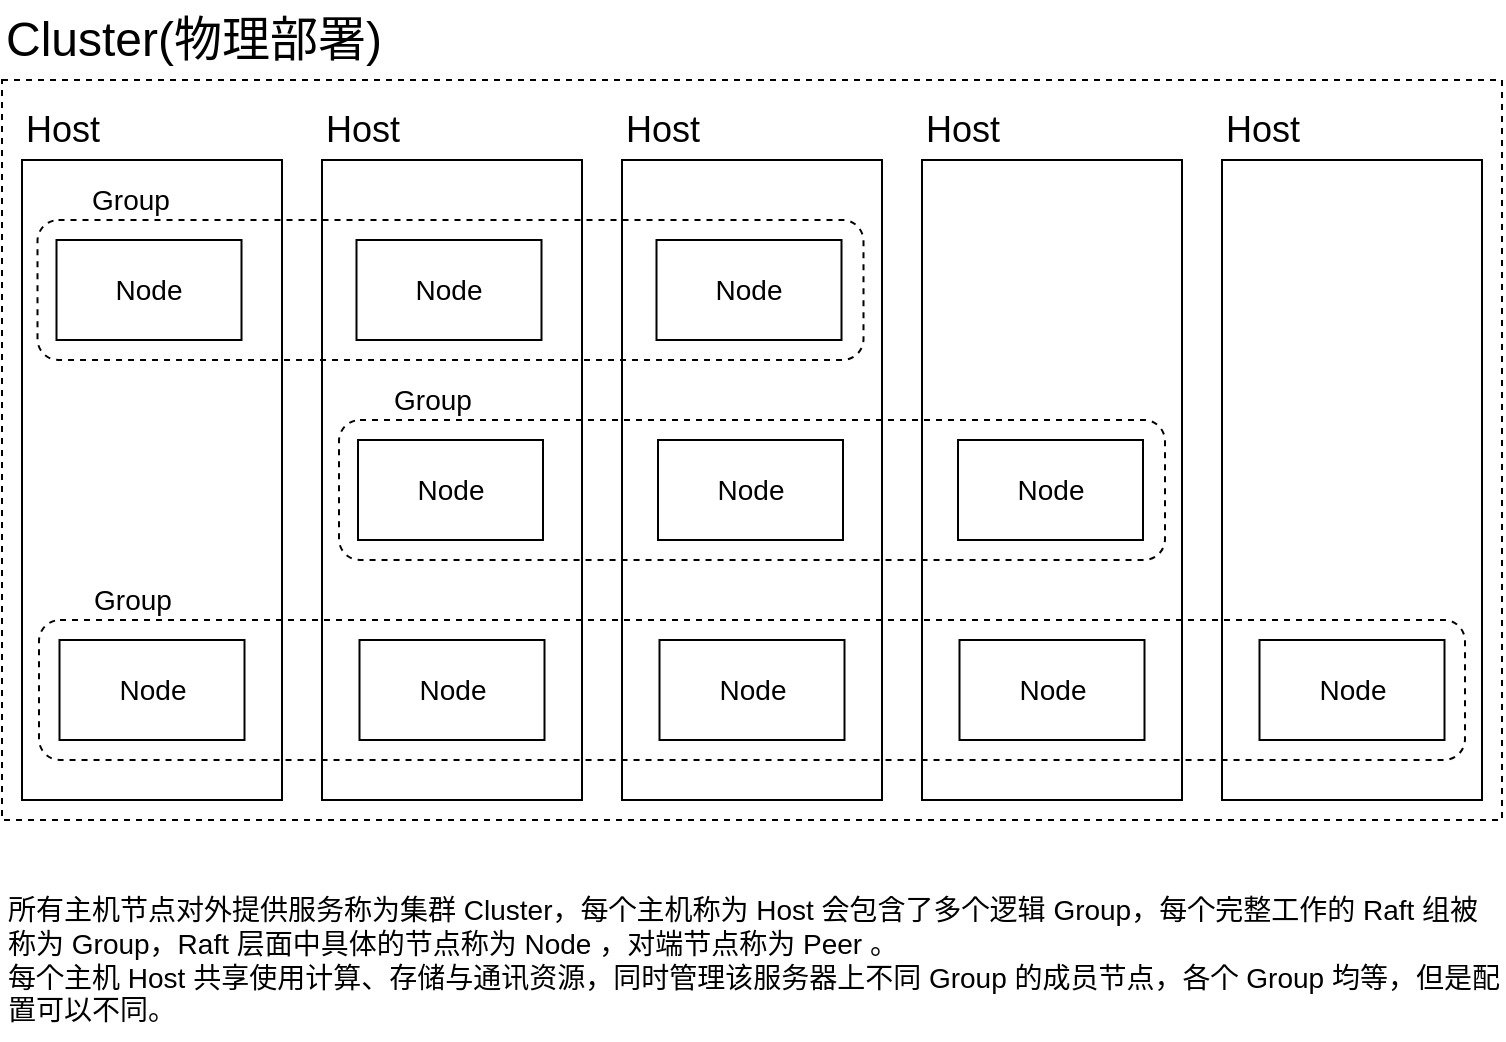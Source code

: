<mxfile version="20.0.1" type="github" pages="5">
  <diagram id="5qoGpnMo-Jeng1as0yXn" name="整体架构">
    <mxGraphModel dx="1662" dy="706" grid="1" gridSize="10" guides="1" tooltips="1" connect="1" arrows="1" fold="1" page="1" pageScale="1" pageWidth="827" pageHeight="1169" math="0" shadow="0">
      <root>
        <mxCell id="0" />
        <mxCell id="1" parent="0" />
        <mxCell id="Jw2Sy59pS4DCEbwitE5X-1" value="" style="rounded=0;whiteSpace=wrap;html=1;dashed=1;fillColor=none;" parent="1" vertex="1">
          <mxGeometry x="40" y="70" width="750" height="370" as="geometry" />
        </mxCell>
        <mxCell id="Jw2Sy59pS4DCEbwitE5X-2" value="&lt;font style=&quot;font-size: 24px;&quot;&gt;Cluster(物理部署)&lt;/font&gt;" style="text;html=1;strokeColor=none;fillColor=none;align=left;verticalAlign=middle;whiteSpace=wrap;rounded=0;" parent="1" vertex="1">
          <mxGeometry x="40" y="30" width="751" height="40" as="geometry" />
        </mxCell>
        <mxCell id="Jw2Sy59pS4DCEbwitE5X-3" value="" style="rounded=0;whiteSpace=wrap;html=1;fontSize=24;fillColor=default;" parent="1" vertex="1">
          <mxGeometry x="50" y="110" width="130" height="320" as="geometry" />
        </mxCell>
        <mxCell id="Jw2Sy59pS4DCEbwitE5X-5" value="&lt;font style=&quot;font-size: 18px;&quot;&gt;Host&lt;/font&gt;" style="text;html=1;strokeColor=none;fillColor=none;align=left;verticalAlign=middle;whiteSpace=wrap;rounded=0;" parent="1" vertex="1">
          <mxGeometry x="50" y="80" width="130" height="30" as="geometry" />
        </mxCell>
        <mxCell id="Jw2Sy59pS4DCEbwitE5X-7" value="" style="rounded=0;whiteSpace=wrap;html=1;fontSize=24;fillColor=default;" parent="1" vertex="1">
          <mxGeometry x="200" y="110" width="130" height="320" as="geometry" />
        </mxCell>
        <mxCell id="Jw2Sy59pS4DCEbwitE5X-9" value="&lt;font style=&quot;font-size: 18px;&quot;&gt;Host&lt;/font&gt;" style="text;html=1;strokeColor=none;fillColor=none;align=left;verticalAlign=middle;whiteSpace=wrap;rounded=0;" parent="1" vertex="1">
          <mxGeometry x="200" y="80" width="130" height="30" as="geometry" />
        </mxCell>
        <mxCell id="Jw2Sy59pS4DCEbwitE5X-11" value="" style="rounded=0;whiteSpace=wrap;html=1;fontSize=24;fillColor=default;" parent="1" vertex="1">
          <mxGeometry x="350" y="110" width="130" height="320" as="geometry" />
        </mxCell>
        <mxCell id="Jw2Sy59pS4DCEbwitE5X-13" value="&lt;font style=&quot;font-size: 18px;&quot;&gt;Host&lt;/font&gt;" style="text;html=1;strokeColor=none;fillColor=none;align=left;verticalAlign=middle;whiteSpace=wrap;rounded=0;" parent="1" vertex="1">
          <mxGeometry x="350" y="80" width="130" height="30" as="geometry" />
        </mxCell>
        <mxCell id="Jw2Sy59pS4DCEbwitE5X-15" value="" style="rounded=0;whiteSpace=wrap;html=1;fontSize=24;fillColor=default;" parent="1" vertex="1">
          <mxGeometry x="500" y="110" width="130" height="320" as="geometry" />
        </mxCell>
        <mxCell id="Jw2Sy59pS4DCEbwitE5X-17" value="&lt;font style=&quot;font-size: 18px;&quot;&gt;Host&lt;/font&gt;" style="text;html=1;strokeColor=none;fillColor=none;align=left;verticalAlign=middle;whiteSpace=wrap;rounded=0;" parent="1" vertex="1">
          <mxGeometry x="500" y="80" width="130" height="30" as="geometry" />
        </mxCell>
        <mxCell id="Jw2Sy59pS4DCEbwitE5X-19" value="" style="rounded=0;whiteSpace=wrap;html=1;fontSize=24;fillColor=default;" parent="1" vertex="1">
          <mxGeometry x="650" y="110" width="130" height="320" as="geometry" />
        </mxCell>
        <mxCell id="Jw2Sy59pS4DCEbwitE5X-21" value="&lt;font style=&quot;font-size: 18px;&quot;&gt;Host&lt;/font&gt;" style="text;html=1;strokeColor=none;fillColor=none;align=left;verticalAlign=middle;whiteSpace=wrap;rounded=0;" parent="1" vertex="1">
          <mxGeometry x="650" y="80" width="130" height="30" as="geometry" />
        </mxCell>
        <mxCell id="Jw2Sy59pS4DCEbwitE5X-43" value="" style="rounded=1;whiteSpace=wrap;html=1;fontSize=14;fillColor=none;dashed=1;strokeWidth=1;" parent="1" vertex="1">
          <mxGeometry x="57.75" y="140" width="413" height="70" as="geometry" />
        </mxCell>
        <mxCell id="Jw2Sy59pS4DCEbwitE5X-44" value="" style="rounded=0;whiteSpace=wrap;html=1;fontSize=24;fillColor=default;" parent="1" vertex="1">
          <mxGeometry x="67.25" y="150" width="92.5" height="50" as="geometry" />
        </mxCell>
        <mxCell id="Jw2Sy59pS4DCEbwitE5X-45" value="&lt;font style=&quot;font-size: 14px;&quot;&gt;Node&lt;/font&gt;" style="text;html=1;strokeColor=none;fillColor=none;align=center;verticalAlign=middle;whiteSpace=wrap;rounded=0;" parent="1" vertex="1">
          <mxGeometry x="67.25" y="165" width="92.5" height="20" as="geometry" />
        </mxCell>
        <mxCell id="Jw2Sy59pS4DCEbwitE5X-46" value="" style="rounded=0;whiteSpace=wrap;html=1;fontSize=24;fillColor=default;" parent="1" vertex="1">
          <mxGeometry x="217.25" y="150" width="92.5" height="50" as="geometry" />
        </mxCell>
        <mxCell id="Jw2Sy59pS4DCEbwitE5X-47" value="&lt;font style=&quot;font-size: 14px;&quot;&gt;Node&lt;/font&gt;" style="text;html=1;strokeColor=none;fillColor=none;align=center;verticalAlign=middle;whiteSpace=wrap;rounded=0;" parent="1" vertex="1">
          <mxGeometry x="217.25" y="165" width="92.5" height="20" as="geometry" />
        </mxCell>
        <mxCell id="Jw2Sy59pS4DCEbwitE5X-48" value="" style="rounded=0;whiteSpace=wrap;html=1;fontSize=24;fillColor=default;" parent="1" vertex="1">
          <mxGeometry x="367.25" y="150" width="92.5" height="50" as="geometry" />
        </mxCell>
        <mxCell id="Jw2Sy59pS4DCEbwitE5X-49" value="&lt;font style=&quot;font-size: 14px;&quot;&gt;Node&lt;/font&gt;" style="text;html=1;strokeColor=none;fillColor=none;align=center;verticalAlign=middle;whiteSpace=wrap;rounded=0;" parent="1" vertex="1">
          <mxGeometry x="367.25" y="165" width="92.5" height="20" as="geometry" />
        </mxCell>
        <mxCell id="Jw2Sy59pS4DCEbwitE5X-50" value="&lt;font style=&quot;font-size: 14px;&quot;&gt;Group&lt;/font&gt;" style="text;html=1;strokeColor=none;fillColor=none;align=center;verticalAlign=middle;whiteSpace=wrap;rounded=0;" parent="1" vertex="1">
          <mxGeometry x="57.75" y="120" width="92.5" height="20" as="geometry" />
        </mxCell>
        <mxCell id="Jw2Sy59pS4DCEbwitE5X-61" value="" style="rounded=1;whiteSpace=wrap;html=1;fontSize=14;fillColor=none;dashed=1;strokeWidth=1;" parent="1" vertex="1">
          <mxGeometry x="208.5" y="240" width="413" height="70" as="geometry" />
        </mxCell>
        <mxCell id="Jw2Sy59pS4DCEbwitE5X-62" value="" style="rounded=0;whiteSpace=wrap;html=1;fontSize=24;fillColor=default;" parent="1" vertex="1">
          <mxGeometry x="218" y="250" width="92.5" height="50" as="geometry" />
        </mxCell>
        <mxCell id="Jw2Sy59pS4DCEbwitE5X-63" value="&lt;font style=&quot;font-size: 14px;&quot;&gt;Node&lt;/font&gt;" style="text;html=1;strokeColor=none;fillColor=none;align=center;verticalAlign=middle;whiteSpace=wrap;rounded=0;" parent="1" vertex="1">
          <mxGeometry x="218" y="265" width="92.5" height="20" as="geometry" />
        </mxCell>
        <mxCell id="Jw2Sy59pS4DCEbwitE5X-64" value="" style="rounded=0;whiteSpace=wrap;html=1;fontSize=24;fillColor=default;" parent="1" vertex="1">
          <mxGeometry x="368" y="250" width="92.5" height="50" as="geometry" />
        </mxCell>
        <mxCell id="Jw2Sy59pS4DCEbwitE5X-65" value="&lt;font style=&quot;font-size: 14px;&quot;&gt;Node&lt;/font&gt;" style="text;html=1;strokeColor=none;fillColor=none;align=center;verticalAlign=middle;whiteSpace=wrap;rounded=0;" parent="1" vertex="1">
          <mxGeometry x="368" y="265" width="92.5" height="20" as="geometry" />
        </mxCell>
        <mxCell id="Jw2Sy59pS4DCEbwitE5X-66" value="" style="rounded=0;whiteSpace=wrap;html=1;fontSize=24;fillColor=default;" parent="1" vertex="1">
          <mxGeometry x="518" y="250" width="92.5" height="50" as="geometry" />
        </mxCell>
        <mxCell id="Jw2Sy59pS4DCEbwitE5X-67" value="&lt;font style=&quot;font-size: 14px;&quot;&gt;Node&lt;/font&gt;" style="text;html=1;strokeColor=none;fillColor=none;align=center;verticalAlign=middle;whiteSpace=wrap;rounded=0;" parent="1" vertex="1">
          <mxGeometry x="518" y="265" width="92.5" height="20" as="geometry" />
        </mxCell>
        <mxCell id="Jw2Sy59pS4DCEbwitE5X-68" value="&lt;font style=&quot;font-size: 14px;&quot;&gt;Group&lt;/font&gt;" style="text;html=1;strokeColor=none;fillColor=none;align=center;verticalAlign=middle;whiteSpace=wrap;rounded=0;" parent="1" vertex="1">
          <mxGeometry x="208.5" y="220" width="92.5" height="20" as="geometry" />
        </mxCell>
        <mxCell id="Jw2Sy59pS4DCEbwitE5X-69" value="" style="rounded=1;whiteSpace=wrap;html=1;fontSize=14;fillColor=none;dashed=1;strokeWidth=1;" parent="1" vertex="1">
          <mxGeometry x="58.5" y="340" width="713" height="70" as="geometry" />
        </mxCell>
        <mxCell id="Jw2Sy59pS4DCEbwitE5X-70" value="" style="rounded=0;whiteSpace=wrap;html=1;fontSize=24;fillColor=default;" parent="1" vertex="1">
          <mxGeometry x="68.75" y="350" width="92.5" height="50" as="geometry" />
        </mxCell>
        <mxCell id="Jw2Sy59pS4DCEbwitE5X-71" value="&lt;font style=&quot;font-size: 14px;&quot;&gt;Node&lt;/font&gt;" style="text;html=1;strokeColor=none;fillColor=none;align=center;verticalAlign=middle;whiteSpace=wrap;rounded=0;" parent="1" vertex="1">
          <mxGeometry x="68.75" y="365" width="92.5" height="20" as="geometry" />
        </mxCell>
        <mxCell id="Jw2Sy59pS4DCEbwitE5X-72" value="" style="rounded=0;whiteSpace=wrap;html=1;fontSize=24;fillColor=default;" parent="1" vertex="1">
          <mxGeometry x="218.75" y="350" width="92.5" height="50" as="geometry" />
        </mxCell>
        <mxCell id="Jw2Sy59pS4DCEbwitE5X-73" value="&lt;font style=&quot;font-size: 14px;&quot;&gt;Node&lt;/font&gt;" style="text;html=1;strokeColor=none;fillColor=none;align=center;verticalAlign=middle;whiteSpace=wrap;rounded=0;" parent="1" vertex="1">
          <mxGeometry x="218.75" y="365" width="92.5" height="20" as="geometry" />
        </mxCell>
        <mxCell id="Jw2Sy59pS4DCEbwitE5X-74" value="" style="rounded=0;whiteSpace=wrap;html=1;fontSize=24;fillColor=default;" parent="1" vertex="1">
          <mxGeometry x="368.75" y="350" width="92.5" height="50" as="geometry" />
        </mxCell>
        <mxCell id="Jw2Sy59pS4DCEbwitE5X-75" value="&lt;font style=&quot;font-size: 14px;&quot;&gt;Node&lt;/font&gt;" style="text;html=1;strokeColor=none;fillColor=none;align=center;verticalAlign=middle;whiteSpace=wrap;rounded=0;" parent="1" vertex="1">
          <mxGeometry x="368.75" y="365" width="92.5" height="20" as="geometry" />
        </mxCell>
        <mxCell id="Jw2Sy59pS4DCEbwitE5X-76" value="" style="rounded=0;whiteSpace=wrap;html=1;fontSize=24;fillColor=default;" parent="1" vertex="1">
          <mxGeometry x="518.75" y="350" width="92.5" height="50" as="geometry" />
        </mxCell>
        <mxCell id="Jw2Sy59pS4DCEbwitE5X-77" value="&lt;font style=&quot;font-size: 14px;&quot;&gt;Node&lt;/font&gt;" style="text;html=1;strokeColor=none;fillColor=none;align=center;verticalAlign=middle;whiteSpace=wrap;rounded=0;" parent="1" vertex="1">
          <mxGeometry x="518.75" y="365" width="92.5" height="20" as="geometry" />
        </mxCell>
        <mxCell id="Jw2Sy59pS4DCEbwitE5X-78" value="" style="rounded=0;whiteSpace=wrap;html=1;fontSize=24;fillColor=default;" parent="1" vertex="1">
          <mxGeometry x="668.75" y="350" width="92.5" height="50" as="geometry" />
        </mxCell>
        <mxCell id="Jw2Sy59pS4DCEbwitE5X-79" value="&lt;font style=&quot;font-size: 14px;&quot;&gt;Node&lt;/font&gt;" style="text;html=1;strokeColor=none;fillColor=none;align=center;verticalAlign=middle;whiteSpace=wrap;rounded=0;" parent="1" vertex="1">
          <mxGeometry x="668.75" y="365" width="92.5" height="20" as="geometry" />
        </mxCell>
        <mxCell id="Jw2Sy59pS4DCEbwitE5X-80" value="&lt;font style=&quot;font-size: 14px;&quot;&gt;Group&lt;/font&gt;" style="text;html=1;strokeColor=none;fillColor=none;align=center;verticalAlign=middle;whiteSpace=wrap;rounded=0;" parent="1" vertex="1">
          <mxGeometry x="58.5" y="320" width="92.5" height="20" as="geometry" />
        </mxCell>
        <mxCell id="Jw2Sy59pS4DCEbwitE5X-81" value="所有主机节点对外提供服务称为集群 Cluster，每个主机称为 Host 会包含了多个逻辑 Group，每个完整工作的 Raft 组被称为 Group，Raft 层面中具体的节点称为 Node ，对端节点称为 Peer 。&lt;br&gt;每个主机 Host 共享使用计算、存储与通讯资源，同时管理该服务器上不同 Group 的成员节点，各个 Group 均等，但是配置可以不同。" style="text;whiteSpace=wrap;html=1;fontSize=14;" parent="1" vertex="1">
          <mxGeometry x="41" y="470" width="750" height="80" as="geometry" />
        </mxCell>
      </root>
    </mxGraphModel>
  </diagram>
  <diagram id="M-wxSQn0DAv_l3phROmq" name="节点选主">
    <mxGraphModel dx="1662" dy="1875" grid="1" gridSize="10" guides="1" tooltips="1" connect="1" arrows="1" fold="1" page="1" pageScale="1" pageWidth="827" pageHeight="1169" math="0" shadow="0">
      <root>
        <mxCell id="0" />
        <mxCell id="1" parent="0" />
        <mxCell id="NDhGHEmvX8TWL7kZNth--1" value="&lt;i style=&quot;&quot;&gt;Follower&lt;/i&gt;" style="rounded=1;whiteSpace=wrap;html=1;fontSize=24;strokeWidth=1;fillColor=#d5e8d4;arcSize=50;strokeColor=#82b366;" parent="1" vertex="1">
          <mxGeometry x="159" y="-1060" width="140" height="50" as="geometry" />
        </mxCell>
        <mxCell id="NDhGHEmvX8TWL7kZNth--2" value="&lt;i style=&quot;&quot;&gt;Candidate&lt;/i&gt;" style="rounded=1;whiteSpace=wrap;html=1;fontSize=24;strokeWidth=1;fillColor=#d5e8d4;arcSize=50;strokeColor=#82b366;" parent="1" vertex="1">
          <mxGeometry x="389" y="-1060" width="140" height="50" as="geometry" />
        </mxCell>
        <mxCell id="NDhGHEmvX8TWL7kZNth--3" value="&lt;i style=&quot;&quot;&gt;Leader&lt;/i&gt;" style="rounded=1;whiteSpace=wrap;html=1;fontSize=24;strokeWidth=1;fillColor=#d5e8d4;arcSize=50;strokeColor=#82b366;" parent="1" vertex="1">
          <mxGeometry x="619" y="-1060" width="140" height="50" as="geometry" />
        </mxCell>
        <mxCell id="NDhGHEmvX8TWL7kZNth--4" value="" style="endArrow=classic;html=1;fontSize=24;edgeStyle=orthogonalEdgeStyle;shadow=0;curved=1;entryX=0;entryY=0.5;entryDx=0;entryDy=0;" parent="1" target="NDhGHEmvX8TWL7kZNth--1" edge="1">
          <mxGeometry width="50" height="50" relative="1" as="geometry">
            <mxPoint x="109" y="-1090" as="sourcePoint" />
            <mxPoint x="149" y="-1040" as="targetPoint" />
            <Array as="points">
              <mxPoint x="109" y="-1090" />
              <mxPoint x="109" y="-1035" />
            </Array>
          </mxGeometry>
        </mxCell>
        <mxCell id="NDhGHEmvX8TWL7kZNth--10" style="edgeStyle=orthogonalEdgeStyle;curved=1;orthogonalLoop=1;jettySize=auto;html=1;shadow=0;fontSize=18;exitX=0.75;exitY=0;exitDx=0;exitDy=0;entryX=0.25;entryY=0;entryDx=0;entryDy=0;" parent="1" source="NDhGHEmvX8TWL7kZNth--1" target="NDhGHEmvX8TWL7kZNth--2" edge="1">
          <mxGeometry relative="1" as="geometry">
            <mxPoint x="349.0" y="-1120" as="targetPoint" />
            <Array as="points">
              <mxPoint x="264" y="-1090" />
              <mxPoint x="424" y="-1090" />
            </Array>
          </mxGeometry>
        </mxCell>
        <mxCell id="NDhGHEmvX8TWL7kZNth--8" value="starts up" style="text;html=1;strokeColor=none;fillColor=none;align=center;verticalAlign=middle;whiteSpace=wrap;rounded=0;fontSize=18;" parent="1" vertex="1">
          <mxGeometry x="69" y="-1110" width="90" height="20" as="geometry" />
        </mxCell>
        <mxCell id="NDhGHEmvX8TWL7kZNth--9" value="" style="endArrow=classic;html=1;fontSize=24;edgeStyle=orthogonalEdgeStyle;shadow=0;curved=1;entryX=0.5;entryY=1;entryDx=0;entryDy=0;exitX=0.25;exitY=1;exitDx=0;exitDy=0;" parent="1" source="NDhGHEmvX8TWL7kZNth--2" target="NDhGHEmvX8TWL7kZNth--1" edge="1">
          <mxGeometry width="50" height="50" relative="1" as="geometry">
            <mxPoint x="119" y="-1080" as="sourcePoint" />
            <mxPoint x="169" y="-1025" as="targetPoint" />
            <Array as="points">
              <mxPoint x="424" y="-970" />
              <mxPoint x="229" y="-970" />
            </Array>
          </mxGeometry>
        </mxCell>
        <mxCell id="NDhGHEmvX8TWL7kZNth--11" value="discovers current&lt;br&gt;leader or new term" style="text;html=1;strokeColor=none;fillColor=none;align=center;verticalAlign=middle;whiteSpace=wrap;rounded=0;fontSize=18;" parent="1" vertex="1">
          <mxGeometry x="179" y="-970" width="160" height="40" as="geometry" />
        </mxCell>
        <mxCell id="NDhGHEmvX8TWL7kZNth--13" value="times out&lt;br&gt;starts election(term+1)" style="text;html=1;strokeColor=none;fillColor=none;align=center;verticalAlign=middle;whiteSpace=wrap;rounded=0;fontSize=18;" parent="1" vertex="1">
          <mxGeometry x="200" y="-1140" width="210" height="50" as="geometry" />
        </mxCell>
        <mxCell id="NDhGHEmvX8TWL7kZNth--14" style="edgeStyle=orthogonalEdgeStyle;curved=1;orthogonalLoop=1;jettySize=auto;html=1;shadow=0;fontSize=18;entryX=0.75;entryY=0;entryDx=0;entryDy=0;exitX=0.5;exitY=0;exitDx=0;exitDy=0;" parent="1" source="NDhGHEmvX8TWL7kZNth--2" target="NDhGHEmvX8TWL7kZNth--2" edge="1">
          <mxGeometry relative="1" as="geometry">
            <mxPoint x="434" y="-1050" as="targetPoint" />
            <mxPoint x="359" y="-1040" as="sourcePoint" />
            <Array as="points">
              <mxPoint x="459" y="-1100" />
              <mxPoint x="494" y="-1100" />
            </Array>
          </mxGeometry>
        </mxCell>
        <mxCell id="NDhGHEmvX8TWL7kZNth--15" value="times out&lt;br&gt;new election" style="text;html=1;strokeColor=none;fillColor=none;align=center;verticalAlign=middle;whiteSpace=wrap;rounded=0;fontSize=18;" parent="1" vertex="1">
          <mxGeometry x="419" y="-1140" width="110" height="40" as="geometry" />
        </mxCell>
        <mxCell id="NDhGHEmvX8TWL7kZNth--16" value="" style="endArrow=classic;html=1;fontSize=24;edgeStyle=orthogonalEdgeStyle;shadow=0;curved=1;entryX=0.75;entryY=1;entryDx=0;entryDy=0;exitX=0.5;exitY=1;exitDx=0;exitDy=0;" parent="1" source="NDhGHEmvX8TWL7kZNth--3" target="NDhGHEmvX8TWL7kZNth--1" edge="1">
          <mxGeometry width="50" height="50" relative="1" as="geometry">
            <mxPoint x="684" y="-1010" as="sourcePoint" />
            <mxPoint x="489" y="-1010" as="targetPoint" />
            <Array as="points">
              <mxPoint x="689" y="-960" />
              <mxPoint x="264" y="-960" />
            </Array>
          </mxGeometry>
        </mxCell>
        <mxCell id="NDhGHEmvX8TWL7kZNth--17" value="discovers server&lt;br&gt;with higher term" style="text;html=1;strokeColor=none;fillColor=none;align=center;verticalAlign=middle;whiteSpace=wrap;rounded=0;fontSize=18;" parent="1" vertex="1">
          <mxGeometry x="439" y="-960" width="160" height="40" as="geometry" />
        </mxCell>
        <mxCell id="NDhGHEmvX8TWL7kZNth--18" style="edgeStyle=orthogonalEdgeStyle;curved=1;orthogonalLoop=1;jettySize=auto;html=1;shadow=0;fontSize=18;entryX=0.25;entryY=0;entryDx=0;entryDy=0;exitX=0.861;exitY=0.02;exitDx=0;exitDy=0;exitPerimeter=0;" parent="1" source="NDhGHEmvX8TWL7kZNth--2" target="NDhGHEmvX8TWL7kZNth--3" edge="1">
          <mxGeometry relative="1" as="geometry">
            <mxPoint x="504" y="-1050" as="targetPoint" />
            <mxPoint x="469" y="-1050" as="sourcePoint" />
            <Array as="points">
              <mxPoint x="510" y="-1090" />
              <mxPoint x="654" y="-1090" />
            </Array>
          </mxGeometry>
        </mxCell>
        <mxCell id="NDhGHEmvX8TWL7kZNth--19" value="receive votes from&lt;br&gt;majority of servers" style="text;html=1;strokeColor=none;fillColor=none;align=center;verticalAlign=middle;whiteSpace=wrap;rounded=0;fontSize=18;" parent="1" vertex="1">
          <mxGeometry x="559" y="-1131" width="170" height="40" as="geometry" />
        </mxCell>
      </root>
    </mxGraphModel>
  </diagram>
  <diagram id="Xb_neGLz065fe4vzUCsw" name="日志提交">
    <mxGraphModel dx="677" dy="336" grid="1" gridSize="10" guides="1" tooltips="1" connect="1" arrows="1" fold="1" page="1" pageScale="1" pageWidth="827" pageHeight="1169" math="0" shadow="0">
      <root>
        <mxCell id="0" />
        <mxCell id="1" parent="0" />
        <mxCell id="FzCJGaallDwpx31u0fxL-21" value="&lt;font style=&quot;font-size: 18px;&quot;&gt;E&lt;/font&gt;" style="rounded=0;whiteSpace=wrap;html=1;fontSize=14;strokeWidth=1;fillColor=#d5e8d4;strokeColor=#82b366;" parent="1" vertex="1">
          <mxGeometry x="200" y="70" width="40" height="40" as="geometry" />
        </mxCell>
        <mxCell id="FzCJGaallDwpx31u0fxL-22" value="" style="endArrow=classic;html=1;rounded=0;fontSize=18;exitX=1;exitY=0.5;exitDx=0;exitDy=0;" parent="1" source="FzCJGaallDwpx31u0fxL-21" edge="1">
          <mxGeometry width="50" height="50" relative="1" as="geometry">
            <mxPoint x="250" y="140" as="sourcePoint" />
            <mxPoint x="300" y="90" as="targetPoint" />
          </mxGeometry>
        </mxCell>
        <mxCell id="FzCJGaallDwpx31u0fxL-29" value="&lt;font style=&quot;font-size: 18px;&quot;&gt;E&lt;/font&gt;" style="rounded=0;whiteSpace=wrap;html=1;fontSize=14;strokeWidth=1;fillColor=#dae8fc;strokeColor=#6c8ebf;" parent="1" vertex="1">
          <mxGeometry x="500" y="70" width="40" height="40" as="geometry" />
        </mxCell>
        <mxCell id="FzCJGaallDwpx31u0fxL-30" value="&lt;font style=&quot;font-size: 18px;&quot;&gt;E&lt;/font&gt;" style="rounded=0;whiteSpace=wrap;html=1;fontSize=14;strokeWidth=1;fillColor=#dae8fc;strokeColor=#6c8ebf;" parent="1" vertex="1">
          <mxGeometry x="400" y="70" width="40" height="40" as="geometry" />
        </mxCell>
        <mxCell id="FzCJGaallDwpx31u0fxL-31" value="&lt;font style=&quot;font-size: 12px;&quot;&gt;Proposed&lt;/font&gt;" style="text;html=1;strokeColor=none;fillColor=none;align=center;verticalAlign=middle;whiteSpace=wrap;rounded=0;fontSize=18;" parent="1" vertex="1">
          <mxGeometry x="190" y="40" width="60" height="30" as="geometry" />
        </mxCell>
        <mxCell id="FzCJGaallDwpx31u0fxL-32" value="" style="endArrow=classic;html=1;rounded=0;fontSize=18;exitX=1;exitY=0.5;exitDx=0;exitDy=0;" parent="1" edge="1">
          <mxGeometry width="50" height="50" relative="1" as="geometry">
            <mxPoint x="140" y="89.75" as="sourcePoint" />
            <mxPoint x="200" y="89.75" as="targetPoint" />
          </mxGeometry>
        </mxCell>
        <mxCell id="FzCJGaallDwpx31u0fxL-33" value="" style="endArrow=classic;html=1;rounded=0;fontSize=18;exitX=1;exitY=0.5;exitDx=0;exitDy=0;" parent="1" edge="1">
          <mxGeometry width="50" height="50" relative="1" as="geometry">
            <mxPoint x="440" y="89.75" as="sourcePoint" />
            <mxPoint x="500" y="89.75" as="targetPoint" />
          </mxGeometry>
        </mxCell>
        <mxCell id="FzCJGaallDwpx31u0fxL-34" value="&lt;font style=&quot;font-size: 12px;&quot;&gt;Committed&lt;/font&gt;" style="text;html=1;strokeColor=none;fillColor=none;align=center;verticalAlign=middle;whiteSpace=wrap;rounded=0;fontSize=18;" parent="1" vertex="1">
          <mxGeometry x="390" y="40" width="60" height="30" as="geometry" />
        </mxCell>
        <mxCell id="FzCJGaallDwpx31u0fxL-35" value="&lt;font style=&quot;font-size: 12px;&quot;&gt;Applied&lt;/font&gt;" style="text;html=1;strokeColor=none;fillColor=none;align=center;verticalAlign=middle;whiteSpace=wrap;rounded=0;fontSize=18;" parent="1" vertex="1">
          <mxGeometry x="490" y="40" width="60" height="30" as="geometry" />
        </mxCell>
        <mxCell id="FzCJGaallDwpx31u0fxL-36" value="Proposed 接收日志，主节点提交请求会分配一个序号&lt;br&gt;Saved 已经保存到本地，但是还未提交&lt;br&gt;Committed 复制超过半数，等待应用到状态机&lt;br&gt;Applied 保存到状态机，一般是持久化到磁盘&lt;br&gt;&lt;br&gt;有些实现会将已经Saved的日志不再内存中维护，但是当应用到状态机的时候会需要这些日志，此时就只能从磁盘上读取，所以最好的方式是维护三层，当Applied的日志才保存到磁盘上。" style="text;html=1;strokeColor=none;fillColor=none;align=left;verticalAlign=middle;whiteSpace=wrap;rounded=0;fontSize=12;" parent="1" vertex="1">
          <mxGeometry x="100" y="140" width="320" height="130" as="geometry" />
        </mxCell>
        <mxCell id="yvBNCTj12Nb8Eccj1dV5-1" value="Client" style="shape=umlActor;verticalLabelPosition=bottom;verticalAlign=top;html=1;outlineConnect=0;rounded=1;fontSize=12;strokeWidth=1;fillColor=default;" parent="1" vertex="1">
          <mxGeometry x="100" y="50" width="30" height="60" as="geometry" />
        </mxCell>
        <mxCell id="yvBNCTj12Nb8Eccj1dV5-2" value="" style="endArrow=classic;html=1;rounded=0;fontSize=18;exitX=1;exitY=0.5;exitDx=0;exitDy=0;" parent="1" edge="1">
          <mxGeometry width="50" height="50" relative="1" as="geometry">
            <mxPoint x="540" y="89.5" as="sourcePoint" />
            <mxPoint x="600" y="89.5" as="targetPoint" />
          </mxGeometry>
        </mxCell>
        <mxCell id="yvBNCTj12Nb8Eccj1dV5-5" value="" style="rounded=0;whiteSpace=wrap;html=1;fontSize=12;strokeWidth=1;fillColor=default;" parent="1" vertex="1">
          <mxGeometry x="60" y="490" width="130" height="220" as="geometry" />
        </mxCell>
        <mxCell id="yvBNCTj12Nb8Eccj1dV5-6" value="term&lt;br&gt;vote(?)&lt;br&gt;commitIndex&lt;br&gt;logEntries" style="rounded=0;whiteSpace=wrap;html=1;fontSize=12;strokeWidth=1;fillColor=#dae8fc;strokeColor=#6c8ebf;" parent="1" vertex="1">
          <mxGeometry x="60" y="630" width="90" height="80" as="geometry" />
        </mxCell>
        <mxCell id="KxjDG4JZtC1sE6OxVrRe-7" value="&lt;font style=&quot;font-size: 18px;&quot;&gt;E&lt;/font&gt;" style="rounded=0;whiteSpace=wrap;html=1;fontSize=14;strokeWidth=1;fillColor=#dae8fc;strokeColor=#6c8ebf;" vertex="1" parent="1">
          <mxGeometry x="300" y="70" width="40" height="40" as="geometry" />
        </mxCell>
        <mxCell id="KxjDG4JZtC1sE6OxVrRe-8" value="&lt;font style=&quot;font-size: 12px;&quot;&gt;Saved&lt;/font&gt;" style="text;html=1;strokeColor=none;fillColor=none;align=center;verticalAlign=middle;whiteSpace=wrap;rounded=0;fontSize=18;" vertex="1" parent="1">
          <mxGeometry x="290" y="40" width="60" height="30" as="geometry" />
        </mxCell>
        <mxCell id="KxjDG4JZtC1sE6OxVrRe-9" value="" style="endArrow=classic;html=1;rounded=0;fontSize=18;exitX=1;exitY=0.5;exitDx=0;exitDy=0;" edge="1" parent="1">
          <mxGeometry width="50" height="50" relative="1" as="geometry">
            <mxPoint x="340" y="89.5" as="sourcePoint" />
            <mxPoint x="400" y="89.5" as="targetPoint" />
          </mxGeometry>
        </mxCell>
        <mxCell id="KxjDG4JZtC1sE6OxVrRe-10" value="" style="endArrow=classic;html=1;rounded=0;" edge="1" parent="1">
          <mxGeometry width="50" height="50" relative="1" as="geometry">
            <mxPoint x="90" y="360" as="sourcePoint" />
            <mxPoint x="480" y="360" as="targetPoint" />
          </mxGeometry>
        </mxCell>
        <mxCell id="KxjDG4JZtC1sE6OxVrRe-11" value="" style="endArrow=none;html=1;rounded=0;" edge="1" parent="1">
          <mxGeometry width="50" height="50" relative="1" as="geometry">
            <mxPoint x="400" y="360" as="sourcePoint" />
            <mxPoint x="400" y="350" as="targetPoint" />
          </mxGeometry>
        </mxCell>
        <mxCell id="KxjDG4JZtC1sE6OxVrRe-12" value="saved" style="text;html=1;strokeColor=none;fillColor=none;align=center;verticalAlign=middle;whiteSpace=wrap;rounded=0;" vertex="1" parent="1">
          <mxGeometry x="340" y="310" width="60" height="20" as="geometry" />
        </mxCell>
        <mxCell id="KxjDG4JZtC1sE6OxVrRe-13" value="" style="endArrow=none;html=1;rounded=0;" edge="1" parent="1">
          <mxGeometry width="50" height="50" relative="1" as="geometry">
            <mxPoint x="420" y="360" as="sourcePoint" />
            <mxPoint x="420" y="350" as="targetPoint" />
          </mxGeometry>
        </mxCell>
        <mxCell id="KxjDG4JZtC1sE6OxVrRe-14" value="" style="endArrow=none;html=1;rounded=0;" edge="1" parent="1">
          <mxGeometry width="50" height="50" relative="1" as="geometry">
            <mxPoint x="440" y="360" as="sourcePoint" />
            <mxPoint x="440" y="350" as="targetPoint" />
          </mxGeometry>
        </mxCell>
        <mxCell id="KxjDG4JZtC1sE6OxVrRe-33" value="" style="endArrow=none;html=1;rounded=0;" edge="1" parent="1">
          <mxGeometry width="50" height="50" relative="1" as="geometry">
            <mxPoint x="340" y="360" as="sourcePoint" />
            <mxPoint x="340" y="350" as="targetPoint" />
          </mxGeometry>
        </mxCell>
        <mxCell id="KxjDG4JZtC1sE6OxVrRe-34" value="" style="endArrow=none;html=1;rounded=0;" edge="1" parent="1">
          <mxGeometry width="50" height="50" relative="1" as="geometry">
            <mxPoint x="360" y="360" as="sourcePoint" />
            <mxPoint x="360" y="350" as="targetPoint" />
          </mxGeometry>
        </mxCell>
        <mxCell id="KxjDG4JZtC1sE6OxVrRe-35" value="" style="endArrow=none;html=1;rounded=0;" edge="1" parent="1">
          <mxGeometry width="50" height="50" relative="1" as="geometry">
            <mxPoint x="380" y="360" as="sourcePoint" />
            <mxPoint x="380" y="350" as="targetPoint" />
          </mxGeometry>
        </mxCell>
        <mxCell id="KxjDG4JZtC1sE6OxVrRe-36" value="" style="endArrow=none;html=1;rounded=0;" edge="1" parent="1">
          <mxGeometry width="50" height="50" relative="1" as="geometry">
            <mxPoint x="280" y="360" as="sourcePoint" />
            <mxPoint x="280" y="350" as="targetPoint" />
          </mxGeometry>
        </mxCell>
        <mxCell id="KxjDG4JZtC1sE6OxVrRe-37" value="" style="endArrow=none;html=1;rounded=0;" edge="1" parent="1">
          <mxGeometry width="50" height="50" relative="1" as="geometry">
            <mxPoint x="300" y="360" as="sourcePoint" />
            <mxPoint x="300" y="350" as="targetPoint" />
          </mxGeometry>
        </mxCell>
        <mxCell id="KxjDG4JZtC1sE6OxVrRe-38" value="" style="endArrow=none;html=1;rounded=0;" edge="1" parent="1">
          <mxGeometry width="50" height="50" relative="1" as="geometry">
            <mxPoint x="320" y="360" as="sourcePoint" />
            <mxPoint x="320" y="350" as="targetPoint" />
          </mxGeometry>
        </mxCell>
        <mxCell id="KxjDG4JZtC1sE6OxVrRe-39" value="" style="endArrow=none;html=1;rounded=0;" edge="1" parent="1">
          <mxGeometry width="50" height="50" relative="1" as="geometry">
            <mxPoint x="220" y="360" as="sourcePoint" />
            <mxPoint x="220" y="350" as="targetPoint" />
          </mxGeometry>
        </mxCell>
        <mxCell id="KxjDG4JZtC1sE6OxVrRe-40" value="" style="endArrow=none;html=1;rounded=0;" edge="1" parent="1">
          <mxGeometry width="50" height="50" relative="1" as="geometry">
            <mxPoint x="240" y="360" as="sourcePoint" />
            <mxPoint x="240" y="350" as="targetPoint" />
          </mxGeometry>
        </mxCell>
        <mxCell id="KxjDG4JZtC1sE6OxVrRe-41" value="" style="endArrow=none;html=1;rounded=0;" edge="1" parent="1">
          <mxGeometry width="50" height="50" relative="1" as="geometry">
            <mxPoint x="260" y="360" as="sourcePoint" />
            <mxPoint x="260" y="350" as="targetPoint" />
          </mxGeometry>
        </mxCell>
        <mxCell id="KxjDG4JZtC1sE6OxVrRe-42" value="" style="endArrow=none;html=1;rounded=0;" edge="1" parent="1">
          <mxGeometry width="50" height="50" relative="1" as="geometry">
            <mxPoint x="160" y="360" as="sourcePoint" />
            <mxPoint x="160" y="350" as="targetPoint" />
          </mxGeometry>
        </mxCell>
        <mxCell id="KxjDG4JZtC1sE6OxVrRe-43" value="" style="endArrow=none;html=1;rounded=0;" edge="1" parent="1">
          <mxGeometry width="50" height="50" relative="1" as="geometry">
            <mxPoint x="180" y="360" as="sourcePoint" />
            <mxPoint x="180" y="350" as="targetPoint" />
          </mxGeometry>
        </mxCell>
        <mxCell id="KxjDG4JZtC1sE6OxVrRe-44" value="" style="endArrow=none;html=1;rounded=0;" edge="1" parent="1">
          <mxGeometry width="50" height="50" relative="1" as="geometry">
            <mxPoint x="200" y="360" as="sourcePoint" />
            <mxPoint x="200" y="350" as="targetPoint" />
          </mxGeometry>
        </mxCell>
        <mxCell id="KxjDG4JZtC1sE6OxVrRe-45" value="" style="endArrow=none;html=1;rounded=0;" edge="1" parent="1">
          <mxGeometry width="50" height="50" relative="1" as="geometry">
            <mxPoint x="100" y="360" as="sourcePoint" />
            <mxPoint x="100" y="350" as="targetPoint" />
          </mxGeometry>
        </mxCell>
        <mxCell id="KxjDG4JZtC1sE6OxVrRe-46" value="" style="endArrow=none;html=1;rounded=0;" edge="1" parent="1">
          <mxGeometry width="50" height="50" relative="1" as="geometry">
            <mxPoint x="120" y="360" as="sourcePoint" />
            <mxPoint x="120" y="350" as="targetPoint" />
          </mxGeometry>
        </mxCell>
        <mxCell id="KxjDG4JZtC1sE6OxVrRe-47" value="" style="endArrow=none;html=1;rounded=0;" edge="1" parent="1">
          <mxGeometry width="50" height="50" relative="1" as="geometry">
            <mxPoint x="140" y="360" as="sourcePoint" />
            <mxPoint x="140" y="350" as="targetPoint" />
          </mxGeometry>
        </mxCell>
        <mxCell id="KxjDG4JZtC1sE6OxVrRe-48" value="20" style="text;html=1;strokeColor=none;fillColor=none;align=center;verticalAlign=middle;whiteSpace=wrap;rounded=0;" vertex="1" parent="1">
          <mxGeometry x="420" y="360" width="20" height="20" as="geometry" />
        </mxCell>
        <mxCell id="KxjDG4JZtC1sE6OxVrRe-49" value="15" style="text;html=1;strokeColor=none;fillColor=none;align=center;verticalAlign=middle;whiteSpace=wrap;rounded=0;" vertex="1" parent="1">
          <mxGeometry x="320" y="360" width="20" height="20" as="geometry" />
        </mxCell>
        <mxCell id="KxjDG4JZtC1sE6OxVrRe-50" value="10" style="text;html=1;strokeColor=none;fillColor=none;align=center;verticalAlign=middle;whiteSpace=wrap;rounded=0;" vertex="1" parent="1">
          <mxGeometry x="220" y="360" width="20" height="20" as="geometry" />
        </mxCell>
        <mxCell id="KxjDG4JZtC1sE6OxVrRe-51" value="5" style="text;html=1;strokeColor=none;fillColor=none;align=center;verticalAlign=middle;whiteSpace=wrap;rounded=0;" vertex="1" parent="1">
          <mxGeometry x="120" y="360" width="20" height="20" as="geometry" />
        </mxCell>
        <mxCell id="KxjDG4JZtC1sE6OxVrRe-52" value="" style="endArrow=openThin;html=1;rounded=0;endFill=0;" edge="1" parent="1">
          <mxGeometry width="50" height="50" relative="1" as="geometry">
            <mxPoint x="450" y="330" as="sourcePoint" />
            <mxPoint x="450" y="360" as="targetPoint" />
          </mxGeometry>
        </mxCell>
        <mxCell id="KxjDG4JZtC1sE6OxVrRe-53" value="marker" style="text;html=1;strokeColor=none;fillColor=none;align=center;verticalAlign=middle;whiteSpace=wrap;rounded=0;" vertex="1" parent="1">
          <mxGeometry x="430" y="310" width="40" height="20" as="geometry" />
        </mxCell>
        <mxCell id="KxjDG4JZtC1sE6OxVrRe-54" value="marker 下次添加日志的位置，当前为空&lt;br&gt;saved 上次已经保存的位置(含)，" style="text;html=1;strokeColor=none;fillColor=none;align=left;verticalAlign=middle;whiteSpace=wrap;rounded=0;fontSize=12;" vertex="1" parent="1">
          <mxGeometry x="270" y="410" width="320" height="130" as="geometry" />
        </mxCell>
        <mxCell id="KxjDG4JZtC1sE6OxVrRe-55" value="" style="endArrow=openThin;html=1;rounded=0;endFill=0;" edge="1" parent="1">
          <mxGeometry width="50" height="50" relative="1" as="geometry">
            <mxPoint x="369.76" y="330" as="sourcePoint" />
            <mxPoint x="369.76" y="360" as="targetPoint" />
          </mxGeometry>
        </mxCell>
        <mxCell id="KxjDG4JZtC1sE6OxVrRe-56" value="" style="endArrow=openThin;html=1;rounded=0;endFill=0;" edge="1" parent="1">
          <mxGeometry width="50" height="50" relative="1" as="geometry">
            <mxPoint x="270" y="330" as="sourcePoint" />
            <mxPoint x="270" y="360" as="targetPoint" />
          </mxGeometry>
        </mxCell>
        <mxCell id="KxjDG4JZtC1sE6OxVrRe-57" value="committed" style="text;html=1;strokeColor=none;fillColor=none;align=center;verticalAlign=middle;whiteSpace=wrap;rounded=0;" vertex="1" parent="1">
          <mxGeometry x="240" y="310" width="60" height="20" as="geometry" />
        </mxCell>
        <mxCell id="KxjDG4JZtC1sE6OxVrRe-58" value="" style="endArrow=openThin;html=1;rounded=0;endFill=0;" edge="1" parent="1">
          <mxGeometry width="50" height="50" relative="1" as="geometry">
            <mxPoint x="150" y="330" as="sourcePoint" />
            <mxPoint x="150" y="360" as="targetPoint" />
          </mxGeometry>
        </mxCell>
        <mxCell id="KxjDG4JZtC1sE6OxVrRe-59" value="applied" style="text;html=1;strokeColor=none;fillColor=none;align=center;verticalAlign=middle;whiteSpace=wrap;rounded=0;" vertex="1" parent="1">
          <mxGeometry x="120" y="310" width="60" height="20" as="geometry" />
        </mxCell>
      </root>
    </mxGraphModel>
  </diagram>
  <diagram id="YRX2trQaz7Qptfm5ytq6" name="使用场景">
    <mxGraphModel dx="835" dy="706" grid="1" gridSize="10" guides="1" tooltips="1" connect="1" arrows="1" fold="1" page="1" pageScale="1" pageWidth="827" pageHeight="1169" math="0" shadow="0">
      <root>
        <mxCell id="0" />
        <mxCell id="1" parent="0" />
        <mxCell id="M-LrEG9bfjhEdQm344KE-46" value="&lt;font style=&quot;font-size: 24px;&quot;&gt;为什么存在noop日志&lt;/font&gt;" style="text;html=1;strokeColor=none;fillColor=none;align=center;verticalAlign=middle;whiteSpace=wrap;rounded=0;fontSize=18;" parent="1" vertex="1">
          <mxGeometry x="890" y="20" width="250" height="30" as="geometry" />
        </mxCell>
        <mxCell id="M-LrEG9bfjhEdQm344KE-58" value="1" style="whiteSpace=wrap;html=1;aspect=fixed;rounded=0;fontSize=24;strokeWidth=5;fillColor=#cdeb8b;strokeColor=#36393d;" parent="1" vertex="1">
          <mxGeometry x="920" y="80" width="40" height="40" as="geometry" />
        </mxCell>
        <mxCell id="M-LrEG9bfjhEdQm344KE-59" value="2" style="whiteSpace=wrap;html=1;aspect=fixed;rounded=0;fontSize=24;strokeWidth=5;fillColor=#ffff88;strokeColor=#36393d;" parent="1" vertex="1">
          <mxGeometry x="960" y="80" width="40" height="40" as="geometry" />
        </mxCell>
        <mxCell id="M-LrEG9bfjhEdQm344KE-60" value="1" style="text;html=1;strokeColor=none;fillColor=none;align=center;verticalAlign=middle;whiteSpace=wrap;rounded=0;fontSize=24;" parent="1" vertex="1">
          <mxGeometry x="920" y="50" width="40" height="30" as="geometry" />
        </mxCell>
        <mxCell id="M-LrEG9bfjhEdQm344KE-61" value="2" style="text;html=1;strokeColor=none;fillColor=none;align=center;verticalAlign=middle;whiteSpace=wrap;rounded=0;fontSize=24;" parent="1" vertex="1">
          <mxGeometry x="960" y="50" width="40" height="30" as="geometry" />
        </mxCell>
        <mxCell id="M-LrEG9bfjhEdQm344KE-62" value="1" style="whiteSpace=wrap;html=1;aspect=fixed;rounded=0;fontSize=24;strokeWidth=1;fillColor=#cdeb8b;strokeColor=#36393d;" parent="1" vertex="1">
          <mxGeometry x="920" y="130" width="40" height="40" as="geometry" />
        </mxCell>
        <mxCell id="M-LrEG9bfjhEdQm344KE-63" value="2" style="whiteSpace=wrap;html=1;aspect=fixed;rounded=0;fontSize=24;strokeWidth=1;fillColor=#ffff88;strokeColor=#36393d;" parent="1" vertex="1">
          <mxGeometry x="960" y="130" width="40" height="40" as="geometry" />
        </mxCell>
        <mxCell id="M-LrEG9bfjhEdQm344KE-64" value="1" style="whiteSpace=wrap;html=1;aspect=fixed;rounded=0;fontSize=24;strokeWidth=1;fillColor=#cdeb8b;strokeColor=#36393d;" parent="1" vertex="1">
          <mxGeometry x="920" y="180" width="40" height="40" as="geometry" />
        </mxCell>
        <mxCell id="M-LrEG9bfjhEdQm344KE-66" value="1" style="whiteSpace=wrap;html=1;aspect=fixed;rounded=0;fontSize=24;strokeWidth=1;fillColor=#cdeb8b;strokeColor=#36393d;" parent="1" vertex="1">
          <mxGeometry x="920" y="230" width="40" height="40" as="geometry" />
        </mxCell>
        <mxCell id="M-LrEG9bfjhEdQm344KE-68" value="1" style="whiteSpace=wrap;html=1;aspect=fixed;rounded=0;fontSize=24;strokeWidth=1;fillColor=#cdeb8b;strokeColor=#36393d;" parent="1" vertex="1">
          <mxGeometry x="920" y="280" width="40" height="40" as="geometry" />
        </mxCell>
        <mxCell id="M-LrEG9bfjhEdQm344KE-70" value="S1" style="text;html=1;strokeColor=none;fillColor=none;align=center;verticalAlign=middle;whiteSpace=wrap;rounded=0;fontSize=24;" parent="1" vertex="1">
          <mxGeometry x="880" y="85" width="40" height="30" as="geometry" />
        </mxCell>
        <mxCell id="M-LrEG9bfjhEdQm344KE-71" value="S2" style="text;html=1;strokeColor=none;fillColor=none;align=center;verticalAlign=middle;whiteSpace=wrap;rounded=0;fontSize=24;" parent="1" vertex="1">
          <mxGeometry x="880" y="135" width="40" height="30" as="geometry" />
        </mxCell>
        <mxCell id="M-LrEG9bfjhEdQm344KE-72" value="S3" style="text;html=1;strokeColor=none;fillColor=none;align=center;verticalAlign=middle;whiteSpace=wrap;rounded=0;fontSize=24;" parent="1" vertex="1">
          <mxGeometry x="880" y="185" width="40" height="30" as="geometry" />
        </mxCell>
        <mxCell id="M-LrEG9bfjhEdQm344KE-73" value="S4" style="text;html=1;strokeColor=none;fillColor=none;align=center;verticalAlign=middle;whiteSpace=wrap;rounded=0;fontSize=24;" parent="1" vertex="1">
          <mxGeometry x="880" y="235" width="40" height="30" as="geometry" />
        </mxCell>
        <mxCell id="M-LrEG9bfjhEdQm344KE-74" value="S5" style="text;html=1;strokeColor=none;fillColor=none;align=center;verticalAlign=middle;whiteSpace=wrap;rounded=0;fontSize=24;" parent="1" vertex="1">
          <mxGeometry x="880" y="285" width="40" height="30" as="geometry" />
        </mxCell>
        <mxCell id="M-LrEG9bfjhEdQm344KE-75" value="(A)" style="text;html=1;strokeColor=none;fillColor=none;align=center;verticalAlign=middle;whiteSpace=wrap;rounded=0;fontSize=24;" parent="1" vertex="1">
          <mxGeometry x="930" y="330" width="60" height="30" as="geometry" />
        </mxCell>
        <mxCell id="M-LrEG9bfjhEdQm344KE-76" value="A. S1是T2的Leader，将日志I2复制到S1和S2后Crash；&lt;br&gt;B. S5被S3 S4 S5选举为T3的Leader，写了一条新的日志后Crash；&lt;br&gt;C. S1复活并重新当选Leader，会将之前的日志复制到多数派并提交，同时写入一条新的日志，然后Crash；&lt;br&gt;D. S5被S2 S3 S4 S5选为Leader，将之前的日志提交。&lt;br&gt;E. 如果S1仍然是主，那么就不会出现日志被覆盖的场景。&lt;br&gt;&lt;br&gt;注意：在B中应该是经过了两轮选举被选为主。" style="text;html=1;strokeColor=none;fillColor=none;align=left;verticalAlign=middle;whiteSpace=wrap;rounded=0;fontSize=24;" parent="1" vertex="1">
          <mxGeometry x="841" y="400" width="800" height="230" as="geometry" />
        </mxCell>
        <mxCell id="M-LrEG9bfjhEdQm344KE-77" value="1" style="whiteSpace=wrap;html=1;aspect=fixed;rounded=0;fontSize=24;strokeWidth=1;fillColor=#cdeb8b;strokeColor=#36393d;" parent="1" vertex="1">
          <mxGeometry x="1042" y="80" width="40" height="40" as="geometry" />
        </mxCell>
        <mxCell id="M-LrEG9bfjhEdQm344KE-78" value="2" style="whiteSpace=wrap;html=1;aspect=fixed;rounded=0;fontSize=24;strokeWidth=1;fillColor=#ffff88;strokeColor=#36393d;" parent="1" vertex="1">
          <mxGeometry x="1082" y="80" width="40" height="40" as="geometry" />
        </mxCell>
        <mxCell id="M-LrEG9bfjhEdQm344KE-79" value="1" style="text;html=1;strokeColor=none;fillColor=none;align=center;verticalAlign=middle;whiteSpace=wrap;rounded=0;fontSize=24;" parent="1" vertex="1">
          <mxGeometry x="1042" y="50" width="40" height="30" as="geometry" />
        </mxCell>
        <mxCell id="M-LrEG9bfjhEdQm344KE-80" value="2" style="text;html=1;strokeColor=none;fillColor=none;align=center;verticalAlign=middle;whiteSpace=wrap;rounded=0;fontSize=24;" parent="1" vertex="1">
          <mxGeometry x="1082" y="50" width="40" height="30" as="geometry" />
        </mxCell>
        <mxCell id="M-LrEG9bfjhEdQm344KE-81" value="1" style="whiteSpace=wrap;html=1;aspect=fixed;rounded=0;fontSize=24;strokeWidth=1;fillColor=#cdeb8b;strokeColor=#36393d;" parent="1" vertex="1">
          <mxGeometry x="1042" y="130" width="40" height="40" as="geometry" />
        </mxCell>
        <mxCell id="M-LrEG9bfjhEdQm344KE-82" value="2" style="whiteSpace=wrap;html=1;aspect=fixed;rounded=0;fontSize=24;strokeWidth=1;fillColor=#ffff88;strokeColor=#36393d;" parent="1" vertex="1">
          <mxGeometry x="1082" y="130" width="40" height="40" as="geometry" />
        </mxCell>
        <mxCell id="M-LrEG9bfjhEdQm344KE-83" value="1" style="whiteSpace=wrap;html=1;aspect=fixed;rounded=0;fontSize=24;strokeWidth=1;fillColor=#cdeb8b;strokeColor=#36393d;" parent="1" vertex="1">
          <mxGeometry x="1042" y="180" width="40" height="40" as="geometry" />
        </mxCell>
        <mxCell id="M-LrEG9bfjhEdQm344KE-84" value="1" style="whiteSpace=wrap;html=1;aspect=fixed;rounded=0;fontSize=24;strokeWidth=1;fillColor=#cdeb8b;strokeColor=#36393d;" parent="1" vertex="1">
          <mxGeometry x="1042" y="230" width="40" height="40" as="geometry" />
        </mxCell>
        <mxCell id="M-LrEG9bfjhEdQm344KE-85" value="1" style="whiteSpace=wrap;html=1;aspect=fixed;rounded=0;fontSize=24;strokeWidth=5;fillColor=#cdeb8b;strokeColor=#36393d;" parent="1" vertex="1">
          <mxGeometry x="1042" y="280" width="40" height="40" as="geometry" />
        </mxCell>
        <mxCell id="M-LrEG9bfjhEdQm344KE-91" value="(B)" style="text;html=1;strokeColor=none;fillColor=none;align=center;verticalAlign=middle;whiteSpace=wrap;rounded=0;fontSize=24;" parent="1" vertex="1">
          <mxGeometry x="1052" y="330" width="60" height="30" as="geometry" />
        </mxCell>
        <mxCell id="M-LrEG9bfjhEdQm344KE-92" value="3" style="whiteSpace=wrap;html=1;aspect=fixed;rounded=0;fontSize=24;strokeWidth=5;fillColor=#cce5ff;strokeColor=#36393d;" parent="1" vertex="1">
          <mxGeometry x="1082" y="280" width="40" height="40" as="geometry" />
        </mxCell>
        <mxCell id="o-MLP4DeRhASgqk7Md0U-1" value="1" style="whiteSpace=wrap;html=1;aspect=fixed;rounded=0;fontSize=24;strokeWidth=5;fillColor=#cdeb8b;strokeColor=#36393d;" parent="1" vertex="1">
          <mxGeometry x="1164" y="80" width="40" height="40" as="geometry" />
        </mxCell>
        <mxCell id="o-MLP4DeRhASgqk7Md0U-2" value="2" style="whiteSpace=wrap;html=1;aspect=fixed;rounded=0;fontSize=24;strokeWidth=5;fillColor=#ffff88;strokeColor=#36393d;" parent="1" vertex="1">
          <mxGeometry x="1204" y="80" width="40" height="40" as="geometry" />
        </mxCell>
        <mxCell id="o-MLP4DeRhASgqk7Md0U-3" value="1" style="text;html=1;strokeColor=none;fillColor=none;align=center;verticalAlign=middle;whiteSpace=wrap;rounded=0;fontSize=24;" parent="1" vertex="1">
          <mxGeometry x="1164" y="50" width="40" height="30" as="geometry" />
        </mxCell>
        <mxCell id="o-MLP4DeRhASgqk7Md0U-4" value="2" style="text;html=1;strokeColor=none;fillColor=none;align=center;verticalAlign=middle;whiteSpace=wrap;rounded=0;fontSize=24;" parent="1" vertex="1">
          <mxGeometry x="1204" y="50" width="40" height="30" as="geometry" />
        </mxCell>
        <mxCell id="o-MLP4DeRhASgqk7Md0U-5" value="1" style="whiteSpace=wrap;html=1;aspect=fixed;rounded=0;fontSize=24;strokeWidth=1;fillColor=#cdeb8b;strokeColor=#36393d;" parent="1" vertex="1">
          <mxGeometry x="1164" y="130" width="40" height="40" as="geometry" />
        </mxCell>
        <mxCell id="o-MLP4DeRhASgqk7Md0U-6" value="2" style="whiteSpace=wrap;html=1;aspect=fixed;rounded=0;fontSize=24;strokeWidth=1;fillColor=#ffff88;strokeColor=#36393d;" parent="1" vertex="1">
          <mxGeometry x="1204" y="130" width="40" height="40" as="geometry" />
        </mxCell>
        <mxCell id="o-MLP4DeRhASgqk7Md0U-7" value="1" style="whiteSpace=wrap;html=1;aspect=fixed;rounded=0;fontSize=24;strokeWidth=1;fillColor=#cdeb8b;strokeColor=#36393d;" parent="1" vertex="1">
          <mxGeometry x="1164" y="180" width="40" height="40" as="geometry" />
        </mxCell>
        <mxCell id="o-MLP4DeRhASgqk7Md0U-8" value="1" style="whiteSpace=wrap;html=1;aspect=fixed;rounded=0;fontSize=24;strokeWidth=1;fillColor=#cdeb8b;strokeColor=#36393d;" parent="1" vertex="1">
          <mxGeometry x="1164" y="230" width="40" height="40" as="geometry" />
        </mxCell>
        <mxCell id="o-MLP4DeRhASgqk7Md0U-9" value="1" style="whiteSpace=wrap;html=1;aspect=fixed;rounded=0;fontSize=24;strokeWidth=1;fillColor=#cdeb8b;strokeColor=#36393d;" parent="1" vertex="1">
          <mxGeometry x="1164" y="280" width="40" height="40" as="geometry" />
        </mxCell>
        <mxCell id="o-MLP4DeRhASgqk7Md0U-10" value="(C)" style="text;html=1;strokeColor=none;fillColor=none;align=center;verticalAlign=middle;whiteSpace=wrap;rounded=0;fontSize=24;" parent="1" vertex="1">
          <mxGeometry x="1194" y="330" width="60" height="30" as="geometry" />
        </mxCell>
        <mxCell id="o-MLP4DeRhASgqk7Md0U-11" value="3" style="whiteSpace=wrap;html=1;aspect=fixed;rounded=0;fontSize=24;strokeWidth=1;fillColor=#cce5ff;strokeColor=#36393d;" parent="1" vertex="1">
          <mxGeometry x="1204" y="280" width="40" height="40" as="geometry" />
        </mxCell>
        <mxCell id="o-MLP4DeRhASgqk7Md0U-12" value="2" style="whiteSpace=wrap;html=1;aspect=fixed;rounded=0;fontSize=24;strokeWidth=1;fillColor=#ffff88;strokeColor=#36393d;" parent="1" vertex="1">
          <mxGeometry x="1204" y="180" width="40" height="40" as="geometry" />
        </mxCell>
        <mxCell id="o-MLP4DeRhASgqk7Md0U-13" value="4" style="whiteSpace=wrap;html=1;aspect=fixed;rounded=0;fontSize=24;strokeWidth=5;fillColor=#ffcc99;strokeColor=#36393d;" parent="1" vertex="1">
          <mxGeometry x="1244" y="80" width="40" height="40" as="geometry" />
        </mxCell>
        <mxCell id="o-MLP4DeRhASgqk7Md0U-14" value="3" style="text;html=1;strokeColor=none;fillColor=none;align=center;verticalAlign=middle;whiteSpace=wrap;rounded=0;fontSize=24;" parent="1" vertex="1">
          <mxGeometry x="1244" y="50" width="40" height="30" as="geometry" />
        </mxCell>
        <mxCell id="o-MLP4DeRhASgqk7Md0U-15" value="1" style="whiteSpace=wrap;html=1;aspect=fixed;rounded=0;fontSize=24;strokeWidth=1;fillColor=#cdeb8b;strokeColor=#36393d;" parent="1" vertex="1">
          <mxGeometry x="1330" y="80" width="40" height="40" as="geometry" />
        </mxCell>
        <mxCell id="o-MLP4DeRhASgqk7Md0U-17" value="1" style="text;html=1;strokeColor=none;fillColor=none;align=center;verticalAlign=middle;whiteSpace=wrap;rounded=0;fontSize=24;" parent="1" vertex="1">
          <mxGeometry x="1330" y="50" width="40" height="30" as="geometry" />
        </mxCell>
        <mxCell id="o-MLP4DeRhASgqk7Md0U-18" value="2" style="text;html=1;strokeColor=none;fillColor=none;align=center;verticalAlign=middle;whiteSpace=wrap;rounded=0;fontSize=24;" parent="1" vertex="1">
          <mxGeometry x="1370" y="50" width="40" height="30" as="geometry" />
        </mxCell>
        <mxCell id="o-MLP4DeRhASgqk7Md0U-19" value="1" style="whiteSpace=wrap;html=1;aspect=fixed;rounded=0;fontSize=24;strokeWidth=1;fillColor=#cdeb8b;strokeColor=#36393d;" parent="1" vertex="1">
          <mxGeometry x="1330" y="130" width="40" height="40" as="geometry" />
        </mxCell>
        <mxCell id="o-MLP4DeRhASgqk7Md0U-21" value="1" style="whiteSpace=wrap;html=1;aspect=fixed;rounded=0;fontSize=24;strokeWidth=1;fillColor=#cdeb8b;strokeColor=#36393d;" parent="1" vertex="1">
          <mxGeometry x="1330" y="180" width="40" height="40" as="geometry" />
        </mxCell>
        <mxCell id="o-MLP4DeRhASgqk7Md0U-22" value="1" style="whiteSpace=wrap;html=1;aspect=fixed;rounded=0;fontSize=24;strokeWidth=1;fillColor=#cdeb8b;strokeColor=#36393d;" parent="1" vertex="1">
          <mxGeometry x="1330" y="230" width="40" height="40" as="geometry" />
        </mxCell>
        <mxCell id="o-MLP4DeRhASgqk7Md0U-23" value="1" style="whiteSpace=wrap;html=1;aspect=fixed;rounded=0;fontSize=24;strokeWidth=5;fillColor=#cdeb8b;strokeColor=#36393d;" parent="1" vertex="1">
          <mxGeometry x="1330" y="280" width="40" height="40" as="geometry" />
        </mxCell>
        <mxCell id="o-MLP4DeRhASgqk7Md0U-24" value="(D)" style="text;html=1;strokeColor=none;fillColor=none;align=center;verticalAlign=middle;whiteSpace=wrap;rounded=0;fontSize=24;" parent="1" vertex="1">
          <mxGeometry x="1360" y="330" width="60" height="30" as="geometry" />
        </mxCell>
        <mxCell id="o-MLP4DeRhASgqk7Md0U-25" value="3" style="whiteSpace=wrap;html=1;aspect=fixed;rounded=0;fontSize=24;strokeWidth=5;fillColor=#cce5ff;strokeColor=#36393d;" parent="1" vertex="1">
          <mxGeometry x="1370" y="280" width="40" height="40" as="geometry" />
        </mxCell>
        <mxCell id="o-MLP4DeRhASgqk7Md0U-29" value="3" style="whiteSpace=wrap;html=1;aspect=fixed;rounded=0;fontSize=24;strokeWidth=1;fillColor=#cce5ff;strokeColor=#36393d;" parent="1" vertex="1">
          <mxGeometry x="1370" y="230" width="40" height="40" as="geometry" />
        </mxCell>
        <mxCell id="o-MLP4DeRhASgqk7Md0U-30" value="3" style="whiteSpace=wrap;html=1;aspect=fixed;rounded=0;fontSize=24;strokeWidth=1;fillColor=#cce5ff;strokeColor=#36393d;" parent="1" vertex="1">
          <mxGeometry x="1370" y="80" width="40" height="40" as="geometry" />
        </mxCell>
        <mxCell id="o-MLP4DeRhASgqk7Md0U-31" value="3" style="whiteSpace=wrap;html=1;aspect=fixed;rounded=0;fontSize=24;strokeWidth=1;fillColor=#cce5ff;strokeColor=#36393d;" parent="1" vertex="1">
          <mxGeometry x="1370" y="180" width="40" height="40" as="geometry" />
        </mxCell>
        <mxCell id="o-MLP4DeRhASgqk7Md0U-32" value="3" style="whiteSpace=wrap;html=1;aspect=fixed;rounded=0;fontSize=24;strokeWidth=1;fillColor=#cce5ff;strokeColor=#36393d;" parent="1" vertex="1">
          <mxGeometry x="1370" y="130" width="40" height="40" as="geometry" />
        </mxCell>
        <mxCell id="o-MLP4DeRhASgqk7Md0U-33" value="1" style="whiteSpace=wrap;html=1;aspect=fixed;rounded=0;fontSize=24;strokeWidth=5;fillColor=#cdeb8b;strokeColor=#36393d;" parent="1" vertex="1">
          <mxGeometry x="1450" y="80" width="40" height="40" as="geometry" />
        </mxCell>
        <mxCell id="o-MLP4DeRhASgqk7Md0U-34" value="2" style="whiteSpace=wrap;html=1;aspect=fixed;rounded=0;fontSize=24;strokeWidth=5;fillColor=#ffff88;strokeColor=#36393d;" parent="1" vertex="1">
          <mxGeometry x="1490" y="80" width="40" height="40" as="geometry" />
        </mxCell>
        <mxCell id="o-MLP4DeRhASgqk7Md0U-35" value="1" style="text;html=1;strokeColor=none;fillColor=none;align=center;verticalAlign=middle;whiteSpace=wrap;rounded=0;fontSize=24;" parent="1" vertex="1">
          <mxGeometry x="1450" y="50" width="40" height="30" as="geometry" />
        </mxCell>
        <mxCell id="o-MLP4DeRhASgqk7Md0U-36" value="2" style="text;html=1;strokeColor=none;fillColor=none;align=center;verticalAlign=middle;whiteSpace=wrap;rounded=0;fontSize=24;" parent="1" vertex="1">
          <mxGeometry x="1490" y="50" width="40" height="30" as="geometry" />
        </mxCell>
        <mxCell id="o-MLP4DeRhASgqk7Md0U-37" value="1" style="whiteSpace=wrap;html=1;aspect=fixed;rounded=0;fontSize=24;strokeWidth=1;fillColor=#cdeb8b;strokeColor=#36393d;" parent="1" vertex="1">
          <mxGeometry x="1450" y="130" width="40" height="40" as="geometry" />
        </mxCell>
        <mxCell id="o-MLP4DeRhASgqk7Md0U-38" value="2" style="whiteSpace=wrap;html=1;aspect=fixed;rounded=0;fontSize=24;strokeWidth=1;fillColor=#ffff88;strokeColor=#36393d;" parent="1" vertex="1">
          <mxGeometry x="1490" y="130" width="40" height="40" as="geometry" />
        </mxCell>
        <mxCell id="o-MLP4DeRhASgqk7Md0U-39" value="1" style="whiteSpace=wrap;html=1;aspect=fixed;rounded=0;fontSize=24;strokeWidth=1;fillColor=#cdeb8b;strokeColor=#36393d;" parent="1" vertex="1">
          <mxGeometry x="1450" y="180" width="40" height="40" as="geometry" />
        </mxCell>
        <mxCell id="o-MLP4DeRhASgqk7Md0U-40" value="1" style="whiteSpace=wrap;html=1;aspect=fixed;rounded=0;fontSize=24;strokeWidth=1;fillColor=#cdeb8b;strokeColor=#36393d;" parent="1" vertex="1">
          <mxGeometry x="1450" y="230" width="40" height="40" as="geometry" />
        </mxCell>
        <mxCell id="o-MLP4DeRhASgqk7Md0U-41" value="1" style="whiteSpace=wrap;html=1;aspect=fixed;rounded=0;fontSize=24;strokeWidth=1;fillColor=#cdeb8b;strokeColor=#36393d;" parent="1" vertex="1">
          <mxGeometry x="1450" y="280" width="40" height="40" as="geometry" />
        </mxCell>
        <mxCell id="o-MLP4DeRhASgqk7Md0U-42" value="(E)" style="text;html=1;strokeColor=none;fillColor=none;align=center;verticalAlign=middle;whiteSpace=wrap;rounded=0;fontSize=24;" parent="1" vertex="1">
          <mxGeometry x="1480" y="330" width="60" height="30" as="geometry" />
        </mxCell>
        <mxCell id="o-MLP4DeRhASgqk7Md0U-43" value="3" style="whiteSpace=wrap;html=1;aspect=fixed;rounded=0;fontSize=24;strokeWidth=1;fillColor=#cce5ff;strokeColor=#36393d;" parent="1" vertex="1">
          <mxGeometry x="1490" y="280" width="40" height="40" as="geometry" />
        </mxCell>
        <mxCell id="o-MLP4DeRhASgqk7Md0U-44" value="2" style="whiteSpace=wrap;html=1;aspect=fixed;rounded=0;fontSize=24;strokeWidth=1;fillColor=#ffff88;strokeColor=#36393d;" parent="1" vertex="1">
          <mxGeometry x="1490" y="180" width="40" height="40" as="geometry" />
        </mxCell>
        <mxCell id="o-MLP4DeRhASgqk7Md0U-45" value="4" style="whiteSpace=wrap;html=1;aspect=fixed;rounded=0;fontSize=24;strokeWidth=5;fillColor=#ffcc99;strokeColor=#36393d;" parent="1" vertex="1">
          <mxGeometry x="1530" y="80" width="40" height="40" as="geometry" />
        </mxCell>
        <mxCell id="o-MLP4DeRhASgqk7Md0U-46" value="3" style="text;html=1;strokeColor=none;fillColor=none;align=center;verticalAlign=middle;whiteSpace=wrap;rounded=0;fontSize=24;" parent="1" vertex="1">
          <mxGeometry x="1530" y="50" width="40" height="30" as="geometry" />
        </mxCell>
        <mxCell id="o-MLP4DeRhASgqk7Md0U-47" value="4" style="whiteSpace=wrap;html=1;aspect=fixed;rounded=0;fontSize=24;strokeWidth=1;fillColor=#ffcc99;strokeColor=#36393d;" parent="1" vertex="1">
          <mxGeometry x="1530" y="130" width="40" height="40" as="geometry" />
        </mxCell>
        <mxCell id="o-MLP4DeRhASgqk7Md0U-48" value="4" style="whiteSpace=wrap;html=1;aspect=fixed;rounded=0;fontSize=24;strokeWidth=1;fillColor=#ffcc99;strokeColor=#36393d;" parent="1" vertex="1">
          <mxGeometry x="1530" y="180" width="40" height="40" as="geometry" />
        </mxCell>
      </root>
    </mxGraphModel>
  </diagram>
  <diagram id="pq9nydZwGX-PNgx8UA7_" name="线性一致性">
    <mxGraphModel dx="1662" dy="706" grid="1" gridSize="10" guides="1" tooltips="1" connect="1" arrows="1" fold="1" page="1" pageScale="1" pageWidth="827" pageHeight="1169" math="0" shadow="0">
      <root>
        <mxCell id="0" />
        <mxCell id="1" parent="0" />
      </root>
    </mxGraphModel>
  </diagram>
</mxfile>
